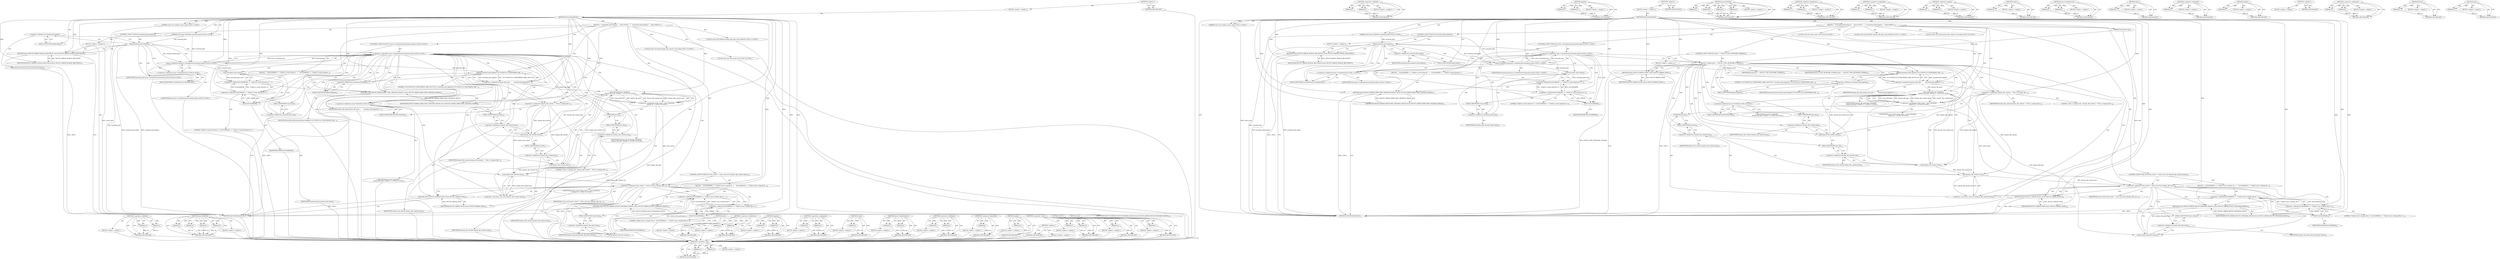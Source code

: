 digraph "data" {
vulnerable_137 [label=<(METHOD,&lt;operator&gt;.shiftLeft)>];
vulnerable_138 [label=<(PARAM,p1)>];
vulnerable_139 [label=<(PARAM,p2)>];
vulnerable_140 [label=<(BLOCK,&lt;empty&gt;,&lt;empty&gt;)>];
vulnerable_141 [label=<(METHOD_RETURN,ANY)>];
vulnerable_160 [label=<(METHOD,base.WriteFile)>];
vulnerable_161 [label=<(PARAM,p1)>];
vulnerable_162 [label=<(PARAM,p2)>];
vulnerable_163 [label=<(PARAM,p3)>];
vulnerable_164 [label=<(PARAM,p4)>];
vulnerable_165 [label=<(BLOCK,&lt;empty&gt;,&lt;empty&gt;)>];
vulnerable_166 [label=<(METHOD_RETURN,ANY)>];
vulnerable_6 [label=<(METHOD,&lt;global&gt;)<SUB>1</SUB>>];
vulnerable_7 [label=<(BLOCK,&lt;empty&gt;,&lt;empty&gt;)<SUB>1</SUB>>];
vulnerable_8 [label=<(METHOD,PerformFakeMount)<SUB>1</SUB>>];
vulnerable_9 [label="<(PARAM,const std::string&amp; source_path)<SUB>1</SUB>>"];
vulnerable_10 [label="<(PARAM,const base::FilePath&amp; mounted_path)<SUB>2</SUB>>"];
vulnerable_11 [label=<(BLOCK,{
   if (mounted_path.empty())
     return MOUN...,{
   if (mounted_path.empty())
     return MOUN...)<SUB>2</SUB>>];
vulnerable_12 [label=<(CONTROL_STRUCTURE,IF,if (mounted_path.empty()))<SUB>3</SUB>>];
vulnerable_13 [label=<(empty,mounted_path.empty())<SUB>3</SUB>>];
vulnerable_14 [label=<(&lt;operator&gt;.fieldAccess,mounted_path.empty)<SUB>3</SUB>>];
vulnerable_15 [label=<(IDENTIFIER,mounted_path,mounted_path.empty())<SUB>3</SUB>>];
vulnerable_16 [label=<(FIELD_IDENTIFIER,empty,empty)<SUB>3</SUB>>];
vulnerable_17 [label=<(BLOCK,&lt;empty&gt;,&lt;empty&gt;)<SUB>4</SUB>>];
vulnerable_18 [label=<(RETURN,return MOUNT_ERROR_INVALID_ARGUMENT;,return MOUNT_ERROR_INVALID_ARGUMENT;)<SUB>4</SUB>>];
vulnerable_19 [label=<(IDENTIFIER,MOUNT_ERROR_INVALID_ARGUMENT,return MOUNT_ERROR_INVALID_ARGUMENT;)<SUB>4</SUB>>];
vulnerable_20 [label="<(CONTROL_STRUCTURE,IF,if (!base::CreateDirectory(mounted_path)))<SUB>6</SUB>>"];
vulnerable_21 [label="<(&lt;operator&gt;.logicalNot,!base::CreateDirectory(mounted_path))<SUB>6</SUB>>"];
vulnerable_22 [label="<(base.CreateDirectory,base::CreateDirectory(mounted_path))<SUB>6</SUB>>"];
vulnerable_23 [label="<(&lt;operator&gt;.fieldAccess,base::CreateDirectory)<SUB>6</SUB>>"];
vulnerable_24 [label="<(IDENTIFIER,base,base::CreateDirectory(mounted_path))<SUB>6</SUB>>"];
vulnerable_25 [label=<(FIELD_IDENTIFIER,CreateDirectory,CreateDirectory)<SUB>6</SUB>>];
vulnerable_26 [label="<(IDENTIFIER,mounted_path,base::CreateDirectory(mounted_path))<SUB>6</SUB>>"];
vulnerable_27 [label=<(BLOCK,{
    DLOG(ERROR) &lt;&lt; &quot;Failed to create director...,{
    DLOG(ERROR) &lt;&lt; &quot;Failed to create director...)<SUB>6</SUB>>];
vulnerable_28 [label=<(&lt;operator&gt;.shiftLeft,DLOG(ERROR) &lt;&lt; &quot;Failed to create directory at &quot;...)<SUB>7</SUB>>];
vulnerable_29 [label=<(&lt;operator&gt;.shiftLeft,DLOG(ERROR) &lt;&lt; &quot;Failed to create directory at &quot;)<SUB>7</SUB>>];
vulnerable_30 [label=<(DLOG,DLOG(ERROR))<SUB>7</SUB>>];
vulnerable_31 [label=<(IDENTIFIER,ERROR,DLOG(ERROR))<SUB>7</SUB>>];
vulnerable_32 [label=<(LITERAL,&quot;Failed to create directory at &quot;,DLOG(ERROR) &lt;&lt; &quot;Failed to create directory at &quot;)<SUB>7</SUB>>];
vulnerable_33 [label=<(value,mounted_path.value())<SUB>7</SUB>>];
vulnerable_34 [label=<(&lt;operator&gt;.fieldAccess,mounted_path.value)<SUB>7</SUB>>];
vulnerable_35 [label=<(IDENTIFIER,mounted_path,mounted_path.value())<SUB>7</SUB>>];
vulnerable_36 [label=<(FIELD_IDENTIFIER,value,value)<SUB>7</SUB>>];
vulnerable_37 [label=<(RETURN,return MOUNT_ERROR_DIRECTORY_CREATION_FAILED;,return MOUNT_ERROR_DIRECTORY_CREATION_FAILED;)<SUB>8</SUB>>];
vulnerable_38 [label=<(IDENTIFIER,MOUNT_ERROR_DIRECTORY_CREATION_FAILED,return MOUNT_ERROR_DIRECTORY_CREATION_FAILED;)<SUB>8</SUB>>];
vulnerable_39 [label="<(LOCAL,const base.FilePath dummy_file_path: base.FilePath)<SUB>11</SUB>>"];
vulnerable_40 [label=<(&lt;operator&gt;.assignment,dummy_file_path =
       mounted_path.Append(&quot;S...)<SUB>11</SUB>>];
vulnerable_41 [label=<(IDENTIFIER,dummy_file_path,dummy_file_path =
       mounted_path.Append(&quot;S...)<SUB>11</SUB>>];
vulnerable_42 [label=<(Append,mounted_path.Append(&quot;SUCCESSFULLY_PERFORMED_FAK...)<SUB>12</SUB>>];
vulnerable_43 [label=<(&lt;operator&gt;.fieldAccess,mounted_path.Append)<SUB>12</SUB>>];
vulnerable_44 [label=<(IDENTIFIER,mounted_path,mounted_path.Append(&quot;SUCCESSFULLY_PERFORMED_FAK...)<SUB>12</SUB>>];
vulnerable_45 [label=<(FIELD_IDENTIFIER,Append,Append)<SUB>12</SUB>>];
vulnerable_46 [label=<(LITERAL,&quot;SUCCESSFULLY_PERFORMED_FAKE_MOUNT.txt&quot;,mounted_path.Append(&quot;SUCCESSFULLY_PERFORMED_FAK...)<SUB>12</SUB>>];
vulnerable_47 [label="<(LOCAL,const std.string dummy_file_content: std.string)<SUB>13</SUB>>"];
vulnerable_48 [label=<(&lt;operator&gt;.assignment,dummy_file_content = &quot;This is a dummy file.&quot;)<SUB>13</SUB>>];
vulnerable_49 [label=<(IDENTIFIER,dummy_file_content,dummy_file_content = &quot;This is a dummy file.&quot;)<SUB>13</SUB>>];
vulnerable_50 [label=<(LITERAL,&quot;This is a dummy file.&quot;,dummy_file_content = &quot;This is a dummy file.&quot;)<SUB>13</SUB>>];
vulnerable_51 [label="<(LOCAL,const int write_result: int)<SUB>14</SUB>>"];
vulnerable_52 [label="<(&lt;operator&gt;.assignment,write_result = base::WriteFile(
      dummy_fil...)<SUB>14</SUB>>"];
vulnerable_53 [label="<(IDENTIFIER,write_result,write_result = base::WriteFile(
      dummy_fil...)<SUB>14</SUB>>"];
vulnerable_54 [label="<(base.WriteFile,base::WriteFile(
      dummy_file_path, dummy_f...)<SUB>14</SUB>>"];
vulnerable_55 [label="<(&lt;operator&gt;.fieldAccess,base::WriteFile)<SUB>14</SUB>>"];
vulnerable_56 [label="<(IDENTIFIER,base,base::WriteFile(
      dummy_file_path, dummy_f...)<SUB>14</SUB>>"];
vulnerable_57 [label=<(FIELD_IDENTIFIER,WriteFile,WriteFile)<SUB>14</SUB>>];
vulnerable_58 [label="<(IDENTIFIER,dummy_file_path,base::WriteFile(
      dummy_file_path, dummy_f...)<SUB>15</SUB>>"];
vulnerable_59 [label=<(data,dummy_file_content.data())<SUB>15</SUB>>];
vulnerable_60 [label=<(&lt;operator&gt;.fieldAccess,dummy_file_content.data)<SUB>15</SUB>>];
vulnerable_61 [label=<(IDENTIFIER,dummy_file_content,dummy_file_content.data())<SUB>15</SUB>>];
vulnerable_62 [label=<(FIELD_IDENTIFIER,data,data)<SUB>15</SUB>>];
vulnerable_63 [label=<(size,dummy_file_content.size())<SUB>15</SUB>>];
vulnerable_64 [label=<(&lt;operator&gt;.fieldAccess,dummy_file_content.size)<SUB>15</SUB>>];
vulnerable_65 [label=<(IDENTIFIER,dummy_file_content,dummy_file_content.size())<SUB>15</SUB>>];
vulnerable_66 [label=<(FIELD_IDENTIFIER,size,size)<SUB>15</SUB>>];
vulnerable_67 [label=<(CONTROL_STRUCTURE,IF,if (write_result != static_cast&lt;int&gt;(dummy_file_content.size())))<SUB>16</SUB>>];
vulnerable_68 [label=<(&lt;operator&gt;.notEquals,write_result != static_cast&lt;int&gt;(dummy_file_con...)<SUB>16</SUB>>];
vulnerable_69 [label=<(IDENTIFIER,write_result,write_result != static_cast&lt;int&gt;(dummy_file_con...)<SUB>16</SUB>>];
vulnerable_70 [label=<(&lt;operator&gt;.cast,static_cast&lt;int&gt;(dummy_file_content.size()))<SUB>16</SUB>>];
vulnerable_71 [label=<(UNKNOWN,int,int)<SUB>16</SUB>>];
vulnerable_72 [label=<(size,dummy_file_content.size())<SUB>16</SUB>>];
vulnerable_73 [label=<(&lt;operator&gt;.fieldAccess,dummy_file_content.size)<SUB>16</SUB>>];
vulnerable_74 [label=<(IDENTIFIER,dummy_file_content,dummy_file_content.size())<SUB>16</SUB>>];
vulnerable_75 [label=<(FIELD_IDENTIFIER,size,size)<SUB>16</SUB>>];
vulnerable_76 [label=<(BLOCK,{
    DLOG(ERROR) &lt;&lt; &quot;Failed to put a dummy fil...,{
    DLOG(ERROR) &lt;&lt; &quot;Failed to put a dummy fil...)<SUB>16</SUB>>];
vulnerable_77 [label=<(&lt;operator&gt;.shiftLeft,DLOG(ERROR) &lt;&lt; &quot;Failed to put a dummy file at &quot;...)<SUB>17</SUB>>];
vulnerable_78 [label=<(&lt;operator&gt;.shiftLeft,DLOG(ERROR) &lt;&lt; &quot;Failed to put a dummy file at &quot;)<SUB>17</SUB>>];
vulnerable_79 [label=<(DLOG,DLOG(ERROR))<SUB>17</SUB>>];
vulnerable_80 [label=<(IDENTIFIER,ERROR,DLOG(ERROR))<SUB>17</SUB>>];
vulnerable_81 [label=<(LITERAL,&quot;Failed to put a dummy file at &quot;,DLOG(ERROR) &lt;&lt; &quot;Failed to put a dummy file at &quot;)<SUB>17</SUB>>];
vulnerable_82 [label=<(value,dummy_file_path.value())<SUB>18</SUB>>];
vulnerable_83 [label=<(&lt;operator&gt;.fieldAccess,dummy_file_path.value)<SUB>18</SUB>>];
vulnerable_84 [label=<(IDENTIFIER,dummy_file_path,dummy_file_path.value())<SUB>18</SUB>>];
vulnerable_85 [label=<(FIELD_IDENTIFIER,value,value)<SUB>18</SUB>>];
vulnerable_86 [label=<(RETURN,return MOUNT_ERROR_MOUNT_PROGRAM_FAILED;,return MOUNT_ERROR_MOUNT_PROGRAM_FAILED;)<SUB>19</SUB>>];
vulnerable_87 [label=<(IDENTIFIER,MOUNT_ERROR_MOUNT_PROGRAM_FAILED,return MOUNT_ERROR_MOUNT_PROGRAM_FAILED;)<SUB>19</SUB>>];
vulnerable_88 [label=<(RETURN,return MOUNT_ERROR_NONE;,return MOUNT_ERROR_NONE;)<SUB>22</SUB>>];
vulnerable_89 [label=<(IDENTIFIER,MOUNT_ERROR_NONE,return MOUNT_ERROR_NONE;)<SUB>22</SUB>>];
vulnerable_90 [label=<(METHOD_RETURN,MountError)<SUB>1</SUB>>];
vulnerable_92 [label=<(METHOD_RETURN,ANY)<SUB>1</SUB>>];
vulnerable_167 [label=<(METHOD,data)>];
vulnerable_168 [label=<(PARAM,p1)>];
vulnerable_169 [label=<(BLOCK,&lt;empty&gt;,&lt;empty&gt;)>];
vulnerable_170 [label=<(METHOD_RETURN,ANY)>];
vulnerable_123 [label=<(METHOD,&lt;operator&gt;.fieldAccess)>];
vulnerable_124 [label=<(PARAM,p1)>];
vulnerable_125 [label=<(PARAM,p2)>];
vulnerable_126 [label=<(BLOCK,&lt;empty&gt;,&lt;empty&gt;)>];
vulnerable_127 [label=<(METHOD_RETURN,ANY)>];
vulnerable_155 [label=<(METHOD,Append)>];
vulnerable_156 [label=<(PARAM,p1)>];
vulnerable_157 [label=<(PARAM,p2)>];
vulnerable_158 [label=<(BLOCK,&lt;empty&gt;,&lt;empty&gt;)>];
vulnerable_159 [label=<(METHOD_RETURN,ANY)>];
vulnerable_150 [label=<(METHOD,&lt;operator&gt;.assignment)>];
vulnerable_151 [label=<(PARAM,p1)>];
vulnerable_152 [label=<(PARAM,p2)>];
vulnerable_153 [label=<(BLOCK,&lt;empty&gt;,&lt;empty&gt;)>];
vulnerable_154 [label=<(METHOD_RETURN,ANY)>];
vulnerable_146 [label=<(METHOD,value)>];
vulnerable_147 [label=<(PARAM,p1)>];
vulnerable_148 [label=<(BLOCK,&lt;empty&gt;,&lt;empty&gt;)>];
vulnerable_149 [label=<(METHOD_RETURN,ANY)>];
vulnerable_132 [label=<(METHOD,base.CreateDirectory)>];
vulnerable_133 [label=<(PARAM,p1)>];
vulnerable_134 [label=<(PARAM,p2)>];
vulnerable_135 [label=<(BLOCK,&lt;empty&gt;,&lt;empty&gt;)>];
vulnerable_136 [label=<(METHOD_RETURN,ANY)>];
vulnerable_175 [label=<(METHOD,&lt;operator&gt;.notEquals)>];
vulnerable_176 [label=<(PARAM,p1)>];
vulnerable_177 [label=<(PARAM,p2)>];
vulnerable_178 [label=<(BLOCK,&lt;empty&gt;,&lt;empty&gt;)>];
vulnerable_179 [label=<(METHOD_RETURN,ANY)>];
vulnerable_128 [label=<(METHOD,&lt;operator&gt;.logicalNot)>];
vulnerable_129 [label=<(PARAM,p1)>];
vulnerable_130 [label=<(BLOCK,&lt;empty&gt;,&lt;empty&gt;)>];
vulnerable_131 [label=<(METHOD_RETURN,ANY)>];
vulnerable_119 [label=<(METHOD,empty)>];
vulnerable_120 [label=<(PARAM,p1)>];
vulnerable_121 [label=<(BLOCK,&lt;empty&gt;,&lt;empty&gt;)>];
vulnerable_122 [label=<(METHOD_RETURN,ANY)>];
vulnerable_113 [label=<(METHOD,&lt;global&gt;)<SUB>1</SUB>>];
vulnerable_114 [label=<(BLOCK,&lt;empty&gt;,&lt;empty&gt;)>];
vulnerable_115 [label=<(METHOD_RETURN,ANY)>];
vulnerable_180 [label=<(METHOD,&lt;operator&gt;.cast)>];
vulnerable_181 [label=<(PARAM,p1)>];
vulnerable_182 [label=<(PARAM,p2)>];
vulnerable_183 [label=<(BLOCK,&lt;empty&gt;,&lt;empty&gt;)>];
vulnerable_184 [label=<(METHOD_RETURN,ANY)>];
vulnerable_142 [label=<(METHOD,DLOG)>];
vulnerable_143 [label=<(PARAM,p1)>];
vulnerable_144 [label=<(BLOCK,&lt;empty&gt;,&lt;empty&gt;)>];
vulnerable_145 [label=<(METHOD_RETURN,ANY)>];
vulnerable_171 [label=<(METHOD,size)>];
vulnerable_172 [label=<(PARAM,p1)>];
vulnerable_173 [label=<(BLOCK,&lt;empty&gt;,&lt;empty&gt;)>];
vulnerable_174 [label=<(METHOD_RETURN,ANY)>];
fixed_195 [label=<(METHOD,&lt;operator&gt;.cast)>];
fixed_196 [label=<(PARAM,p1)>];
fixed_197 [label=<(PARAM,p2)>];
fixed_198 [label=<(BLOCK,&lt;empty&gt;,&lt;empty&gt;)>];
fixed_199 [label=<(METHOD_RETURN,ANY)>];
fixed_147 [label=<(METHOD,&lt;operator&gt;.shiftLeft)>];
fixed_148 [label=<(PARAM,p1)>];
fixed_149 [label=<(PARAM,p2)>];
fixed_150 [label=<(BLOCK,&lt;empty&gt;,&lt;empty&gt;)>];
fixed_151 [label=<(METHOD_RETURN,ANY)>];
fixed_170 [label=<(METHOD,Append)>];
fixed_171 [label=<(PARAM,p1)>];
fixed_172 [label=<(PARAM,p2)>];
fixed_173 [label=<(BLOCK,&lt;empty&gt;,&lt;empty&gt;)>];
fixed_174 [label=<(METHOD_RETURN,ANY)>];
fixed_6 [label=<(METHOD,&lt;global&gt;)<SUB>1</SUB>>];
fixed_7 [label=<(BLOCK,&lt;empty&gt;,&lt;empty&gt;)<SUB>1</SUB>>];
fixed_8 [label=<(METHOD,PerformFakeMount)<SUB>1</SUB>>];
fixed_9 [label="<(PARAM,const std::string&amp; source_path)<SUB>1</SUB>>"];
fixed_10 [label="<(PARAM,const base::FilePath&amp; mounted_path)<SUB>2</SUB>>"];
fixed_11 [label=<(PARAM,MountType type)<SUB>3</SUB>>];
fixed_12 [label=<(BLOCK,{
   if (mounted_path.empty())
     return MOUN...,{
   if (mounted_path.empty())
     return MOUN...)<SUB>3</SUB>>];
fixed_13 [label=<(CONTROL_STRUCTURE,IF,if (mounted_path.empty()))<SUB>4</SUB>>];
fixed_14 [label=<(empty,mounted_path.empty())<SUB>4</SUB>>];
fixed_15 [label=<(&lt;operator&gt;.fieldAccess,mounted_path.empty)<SUB>4</SUB>>];
fixed_16 [label=<(IDENTIFIER,mounted_path,mounted_path.empty())<SUB>4</SUB>>];
fixed_17 [label=<(FIELD_IDENTIFIER,empty,empty)<SUB>4</SUB>>];
fixed_18 [label=<(BLOCK,&lt;empty&gt;,&lt;empty&gt;)<SUB>5</SUB>>];
fixed_19 [label=<(RETURN,return MOUNT_ERROR_INVALID_ARGUMENT;,return MOUNT_ERROR_INVALID_ARGUMENT;)<SUB>5</SUB>>];
fixed_20 [label=<(IDENTIFIER,MOUNT_ERROR_INVALID_ARGUMENT,return MOUNT_ERROR_INVALID_ARGUMENT;)<SUB>5</SUB>>];
fixed_21 [label="<(CONTROL_STRUCTURE,IF,if (!base::CreateDirectory(mounted_path)))<SUB>7</SUB>>"];
fixed_22 [label="<(&lt;operator&gt;.logicalNot,!base::CreateDirectory(mounted_path))<SUB>7</SUB>>"];
fixed_23 [label="<(base.CreateDirectory,base::CreateDirectory(mounted_path))<SUB>7</SUB>>"];
fixed_24 [label="<(&lt;operator&gt;.fieldAccess,base::CreateDirectory)<SUB>7</SUB>>"];
fixed_25 [label="<(IDENTIFIER,base,base::CreateDirectory(mounted_path))<SUB>7</SUB>>"];
fixed_26 [label=<(FIELD_IDENTIFIER,CreateDirectory,CreateDirectory)<SUB>7</SUB>>];
fixed_27 [label="<(IDENTIFIER,mounted_path,base::CreateDirectory(mounted_path))<SUB>7</SUB>>"];
fixed_28 [label=<(BLOCK,{
    DLOG(ERROR) &lt;&lt; &quot;Failed to create director...,{
    DLOG(ERROR) &lt;&lt; &quot;Failed to create director...)<SUB>7</SUB>>];
fixed_29 [label=<(&lt;operator&gt;.shiftLeft,DLOG(ERROR) &lt;&lt; &quot;Failed to create directory at &quot;...)<SUB>8</SUB>>];
fixed_30 [label=<(&lt;operator&gt;.shiftLeft,DLOG(ERROR) &lt;&lt; &quot;Failed to create directory at &quot;)<SUB>8</SUB>>];
fixed_31 [label=<(DLOG,DLOG(ERROR))<SUB>8</SUB>>];
fixed_32 [label=<(IDENTIFIER,ERROR,DLOG(ERROR))<SUB>8</SUB>>];
fixed_33 [label=<(LITERAL,&quot;Failed to create directory at &quot;,DLOG(ERROR) &lt;&lt; &quot;Failed to create directory at &quot;)<SUB>8</SUB>>];
fixed_34 [label=<(value,mounted_path.value())<SUB>8</SUB>>];
fixed_35 [label=<(&lt;operator&gt;.fieldAccess,mounted_path.value)<SUB>8</SUB>>];
fixed_36 [label=<(IDENTIFIER,mounted_path,mounted_path.value())<SUB>8</SUB>>];
fixed_37 [label=<(FIELD_IDENTIFIER,value,value)<SUB>8</SUB>>];
fixed_38 [label=<(RETURN,return MOUNT_ERROR_DIRECTORY_CREATION_FAILED;,return MOUNT_ERROR_DIRECTORY_CREATION_FAILED;)<SUB>9</SUB>>];
fixed_39 [label=<(IDENTIFIER,MOUNT_ERROR_DIRECTORY_CREATION_FAILED,return MOUNT_ERROR_DIRECTORY_CREATION_FAILED;)<SUB>9</SUB>>];
fixed_40 [label=<(CONTROL_STRUCTURE,IF,if (type == MOUNT_TYPE_NETWORK_STORAGE))<SUB>14</SUB>>];
fixed_41 [label=<(&lt;operator&gt;.equals,type == MOUNT_TYPE_NETWORK_STORAGE)<SUB>14</SUB>>];
fixed_42 [label=<(IDENTIFIER,type,type == MOUNT_TYPE_NETWORK_STORAGE)<SUB>14</SUB>>];
fixed_43 [label=<(IDENTIFIER,MOUNT_TYPE_NETWORK_STORAGE,type == MOUNT_TYPE_NETWORK_STORAGE)<SUB>14</SUB>>];
fixed_44 [label=<(BLOCK,&lt;empty&gt;,&lt;empty&gt;)<SUB>15</SUB>>];
fixed_45 [label=<(RETURN,return MOUNT_ERROR_NONE;,return MOUNT_ERROR_NONE;)<SUB>15</SUB>>];
fixed_46 [label=<(IDENTIFIER,MOUNT_ERROR_NONE,return MOUNT_ERROR_NONE;)<SUB>15</SUB>>];
fixed_47 [label="<(LOCAL,const base.FilePath dummy_file_path: base.FilePath)<SUB>17</SUB>>"];
fixed_48 [label=<(&lt;operator&gt;.assignment,dummy_file_path =
       mounted_path.Append(&quot;S...)<SUB>17</SUB>>];
fixed_49 [label=<(IDENTIFIER,dummy_file_path,dummy_file_path =
       mounted_path.Append(&quot;S...)<SUB>17</SUB>>];
fixed_50 [label=<(Append,mounted_path.Append(&quot;SUCCESSFULLY_PERFORMED_FAK...)<SUB>18</SUB>>];
fixed_51 [label=<(&lt;operator&gt;.fieldAccess,mounted_path.Append)<SUB>18</SUB>>];
fixed_52 [label=<(IDENTIFIER,mounted_path,mounted_path.Append(&quot;SUCCESSFULLY_PERFORMED_FAK...)<SUB>18</SUB>>];
fixed_53 [label=<(FIELD_IDENTIFIER,Append,Append)<SUB>18</SUB>>];
fixed_54 [label=<(LITERAL,&quot;SUCCESSFULLY_PERFORMED_FAKE_MOUNT.txt&quot;,mounted_path.Append(&quot;SUCCESSFULLY_PERFORMED_FAK...)<SUB>18</SUB>>];
fixed_55 [label="<(LOCAL,const std.string dummy_file_content: std.string)<SUB>19</SUB>>"];
fixed_56 [label=<(&lt;operator&gt;.assignment,dummy_file_content = &quot;This is a dummy file.&quot;)<SUB>19</SUB>>];
fixed_57 [label=<(IDENTIFIER,dummy_file_content,dummy_file_content = &quot;This is a dummy file.&quot;)<SUB>19</SUB>>];
fixed_58 [label=<(LITERAL,&quot;This is a dummy file.&quot;,dummy_file_content = &quot;This is a dummy file.&quot;)<SUB>19</SUB>>];
fixed_59 [label="<(LOCAL,const int write_result: int)<SUB>20</SUB>>"];
fixed_60 [label="<(&lt;operator&gt;.assignment,write_result = base::WriteFile(
      dummy_fil...)<SUB>20</SUB>>"];
fixed_61 [label="<(IDENTIFIER,write_result,write_result = base::WriteFile(
      dummy_fil...)<SUB>20</SUB>>"];
fixed_62 [label="<(base.WriteFile,base::WriteFile(
      dummy_file_path, dummy_f...)<SUB>20</SUB>>"];
fixed_63 [label="<(&lt;operator&gt;.fieldAccess,base::WriteFile)<SUB>20</SUB>>"];
fixed_64 [label="<(IDENTIFIER,base,base::WriteFile(
      dummy_file_path, dummy_f...)<SUB>20</SUB>>"];
fixed_65 [label=<(FIELD_IDENTIFIER,WriteFile,WriteFile)<SUB>20</SUB>>];
fixed_66 [label="<(IDENTIFIER,dummy_file_path,base::WriteFile(
      dummy_file_path, dummy_f...)<SUB>21</SUB>>"];
fixed_67 [label=<(data,dummy_file_content.data())<SUB>21</SUB>>];
fixed_68 [label=<(&lt;operator&gt;.fieldAccess,dummy_file_content.data)<SUB>21</SUB>>];
fixed_69 [label=<(IDENTIFIER,dummy_file_content,dummy_file_content.data())<SUB>21</SUB>>];
fixed_70 [label=<(FIELD_IDENTIFIER,data,data)<SUB>21</SUB>>];
fixed_71 [label=<(size,dummy_file_content.size())<SUB>21</SUB>>];
fixed_72 [label=<(&lt;operator&gt;.fieldAccess,dummy_file_content.size)<SUB>21</SUB>>];
fixed_73 [label=<(IDENTIFIER,dummy_file_content,dummy_file_content.size())<SUB>21</SUB>>];
fixed_74 [label=<(FIELD_IDENTIFIER,size,size)<SUB>21</SUB>>];
fixed_75 [label=<(CONTROL_STRUCTURE,IF,if (write_result != static_cast&lt;int&gt;(dummy_file_content.size())))<SUB>22</SUB>>];
fixed_76 [label=<(&lt;operator&gt;.notEquals,write_result != static_cast&lt;int&gt;(dummy_file_con...)<SUB>22</SUB>>];
fixed_77 [label=<(IDENTIFIER,write_result,write_result != static_cast&lt;int&gt;(dummy_file_con...)<SUB>22</SUB>>];
fixed_78 [label=<(&lt;operator&gt;.cast,static_cast&lt;int&gt;(dummy_file_content.size()))<SUB>22</SUB>>];
fixed_79 [label=<(UNKNOWN,int,int)<SUB>22</SUB>>];
fixed_80 [label=<(size,dummy_file_content.size())<SUB>22</SUB>>];
fixed_81 [label=<(&lt;operator&gt;.fieldAccess,dummy_file_content.size)<SUB>22</SUB>>];
fixed_82 [label=<(IDENTIFIER,dummy_file_content,dummy_file_content.size())<SUB>22</SUB>>];
fixed_83 [label=<(FIELD_IDENTIFIER,size,size)<SUB>22</SUB>>];
fixed_84 [label=<(BLOCK,{
    DLOG(ERROR) &lt;&lt; &quot;Failed to put a dummy fil...,{
    DLOG(ERROR) &lt;&lt; &quot;Failed to put a dummy fil...)<SUB>22</SUB>>];
fixed_85 [label=<(&lt;operator&gt;.shiftLeft,DLOG(ERROR) &lt;&lt; &quot;Failed to put a dummy file at &quot;...)<SUB>23</SUB>>];
fixed_86 [label=<(&lt;operator&gt;.shiftLeft,DLOG(ERROR) &lt;&lt; &quot;Failed to put a dummy file at &quot;)<SUB>23</SUB>>];
fixed_87 [label=<(DLOG,DLOG(ERROR))<SUB>23</SUB>>];
fixed_88 [label=<(IDENTIFIER,ERROR,DLOG(ERROR))<SUB>23</SUB>>];
fixed_89 [label=<(LITERAL,&quot;Failed to put a dummy file at &quot;,DLOG(ERROR) &lt;&lt; &quot;Failed to put a dummy file at &quot;)<SUB>23</SUB>>];
fixed_90 [label=<(value,dummy_file_path.value())<SUB>24</SUB>>];
fixed_91 [label=<(&lt;operator&gt;.fieldAccess,dummy_file_path.value)<SUB>24</SUB>>];
fixed_92 [label=<(IDENTIFIER,dummy_file_path,dummy_file_path.value())<SUB>24</SUB>>];
fixed_93 [label=<(FIELD_IDENTIFIER,value,value)<SUB>24</SUB>>];
fixed_94 [label=<(RETURN,return MOUNT_ERROR_MOUNT_PROGRAM_FAILED;,return MOUNT_ERROR_MOUNT_PROGRAM_FAILED;)<SUB>25</SUB>>];
fixed_95 [label=<(IDENTIFIER,MOUNT_ERROR_MOUNT_PROGRAM_FAILED,return MOUNT_ERROR_MOUNT_PROGRAM_FAILED;)<SUB>25</SUB>>];
fixed_96 [label=<(RETURN,return MOUNT_ERROR_NONE;,return MOUNT_ERROR_NONE;)<SUB>28</SUB>>];
fixed_97 [label=<(IDENTIFIER,MOUNT_ERROR_NONE,return MOUNT_ERROR_NONE;)<SUB>28</SUB>>];
fixed_98 [label=<(METHOD_RETURN,MountError)<SUB>1</SUB>>];
fixed_100 [label=<(METHOD_RETURN,ANY)<SUB>1</SUB>>];
fixed_175 [label=<(METHOD,base.WriteFile)>];
fixed_176 [label=<(PARAM,p1)>];
fixed_177 [label=<(PARAM,p2)>];
fixed_178 [label=<(PARAM,p3)>];
fixed_179 [label=<(PARAM,p4)>];
fixed_180 [label=<(BLOCK,&lt;empty&gt;,&lt;empty&gt;)>];
fixed_181 [label=<(METHOD_RETURN,ANY)>];
fixed_133 [label=<(METHOD,&lt;operator&gt;.fieldAccess)>];
fixed_134 [label=<(PARAM,p1)>];
fixed_135 [label=<(PARAM,p2)>];
fixed_136 [label=<(BLOCK,&lt;empty&gt;,&lt;empty&gt;)>];
fixed_137 [label=<(METHOD_RETURN,ANY)>];
fixed_165 [label=<(METHOD,&lt;operator&gt;.assignment)>];
fixed_166 [label=<(PARAM,p1)>];
fixed_167 [label=<(PARAM,p2)>];
fixed_168 [label=<(BLOCK,&lt;empty&gt;,&lt;empty&gt;)>];
fixed_169 [label=<(METHOD_RETURN,ANY)>];
fixed_160 [label=<(METHOD,&lt;operator&gt;.equals)>];
fixed_161 [label=<(PARAM,p1)>];
fixed_162 [label=<(PARAM,p2)>];
fixed_163 [label=<(BLOCK,&lt;empty&gt;,&lt;empty&gt;)>];
fixed_164 [label=<(METHOD_RETURN,ANY)>];
fixed_156 [label=<(METHOD,value)>];
fixed_157 [label=<(PARAM,p1)>];
fixed_158 [label=<(BLOCK,&lt;empty&gt;,&lt;empty&gt;)>];
fixed_159 [label=<(METHOD_RETURN,ANY)>];
fixed_142 [label=<(METHOD,base.CreateDirectory)>];
fixed_143 [label=<(PARAM,p1)>];
fixed_144 [label=<(PARAM,p2)>];
fixed_145 [label=<(BLOCK,&lt;empty&gt;,&lt;empty&gt;)>];
fixed_146 [label=<(METHOD_RETURN,ANY)>];
fixed_186 [label=<(METHOD,size)>];
fixed_187 [label=<(PARAM,p1)>];
fixed_188 [label=<(BLOCK,&lt;empty&gt;,&lt;empty&gt;)>];
fixed_189 [label=<(METHOD_RETURN,ANY)>];
fixed_138 [label=<(METHOD,&lt;operator&gt;.logicalNot)>];
fixed_139 [label=<(PARAM,p1)>];
fixed_140 [label=<(BLOCK,&lt;empty&gt;,&lt;empty&gt;)>];
fixed_141 [label=<(METHOD_RETURN,ANY)>];
fixed_129 [label=<(METHOD,empty)>];
fixed_130 [label=<(PARAM,p1)>];
fixed_131 [label=<(BLOCK,&lt;empty&gt;,&lt;empty&gt;)>];
fixed_132 [label=<(METHOD_RETURN,ANY)>];
fixed_123 [label=<(METHOD,&lt;global&gt;)<SUB>1</SUB>>];
fixed_124 [label=<(BLOCK,&lt;empty&gt;,&lt;empty&gt;)>];
fixed_125 [label=<(METHOD_RETURN,ANY)>];
fixed_190 [label=<(METHOD,&lt;operator&gt;.notEquals)>];
fixed_191 [label=<(PARAM,p1)>];
fixed_192 [label=<(PARAM,p2)>];
fixed_193 [label=<(BLOCK,&lt;empty&gt;,&lt;empty&gt;)>];
fixed_194 [label=<(METHOD_RETURN,ANY)>];
fixed_152 [label=<(METHOD,DLOG)>];
fixed_153 [label=<(PARAM,p1)>];
fixed_154 [label=<(BLOCK,&lt;empty&gt;,&lt;empty&gt;)>];
fixed_155 [label=<(METHOD_RETURN,ANY)>];
fixed_182 [label=<(METHOD,data)>];
fixed_183 [label=<(PARAM,p1)>];
fixed_184 [label=<(BLOCK,&lt;empty&gt;,&lt;empty&gt;)>];
fixed_185 [label=<(METHOD_RETURN,ANY)>];
vulnerable_137 -> vulnerable_138  [key=0, label="AST: "];
vulnerable_137 -> vulnerable_138  [key=1, label="DDG: "];
vulnerable_137 -> vulnerable_140  [key=0, label="AST: "];
vulnerable_137 -> vulnerable_139  [key=0, label="AST: "];
vulnerable_137 -> vulnerable_139  [key=1, label="DDG: "];
vulnerable_137 -> vulnerable_141  [key=0, label="AST: "];
vulnerable_137 -> vulnerable_141  [key=1, label="CFG: "];
vulnerable_138 -> vulnerable_141  [key=0, label="DDG: p1"];
vulnerable_139 -> vulnerable_141  [key=0, label="DDG: p2"];
vulnerable_140 -> fixed_195  [key=0];
vulnerable_141 -> fixed_195  [key=0];
vulnerable_160 -> vulnerable_161  [key=0, label="AST: "];
vulnerable_160 -> vulnerable_161  [key=1, label="DDG: "];
vulnerable_160 -> vulnerable_165  [key=0, label="AST: "];
vulnerable_160 -> vulnerable_162  [key=0, label="AST: "];
vulnerable_160 -> vulnerable_162  [key=1, label="DDG: "];
vulnerable_160 -> vulnerable_166  [key=0, label="AST: "];
vulnerable_160 -> vulnerable_166  [key=1, label="CFG: "];
vulnerable_160 -> vulnerable_163  [key=0, label="AST: "];
vulnerable_160 -> vulnerable_163  [key=1, label="DDG: "];
vulnerable_160 -> vulnerable_164  [key=0, label="AST: "];
vulnerable_160 -> vulnerable_164  [key=1, label="DDG: "];
vulnerable_161 -> vulnerable_166  [key=0, label="DDG: p1"];
vulnerable_162 -> vulnerable_166  [key=0, label="DDG: p2"];
vulnerable_163 -> vulnerable_166  [key=0, label="DDG: p3"];
vulnerable_164 -> vulnerable_166  [key=0, label="DDG: p4"];
vulnerable_165 -> fixed_195  [key=0];
vulnerable_166 -> fixed_195  [key=0];
vulnerable_6 -> vulnerable_7  [key=0, label="AST: "];
vulnerable_6 -> vulnerable_92  [key=0, label="AST: "];
vulnerable_6 -> vulnerable_92  [key=1, label="CFG: "];
vulnerable_7 -> vulnerable_8  [key=0, label="AST: "];
vulnerable_8 -> vulnerable_9  [key=0, label="AST: "];
vulnerable_8 -> vulnerable_9  [key=1, label="DDG: "];
vulnerable_8 -> vulnerable_10  [key=0, label="AST: "];
vulnerable_8 -> vulnerable_10  [key=1, label="DDG: "];
vulnerable_8 -> vulnerable_11  [key=0, label="AST: "];
vulnerable_8 -> vulnerable_90  [key=0, label="AST: "];
vulnerable_8 -> vulnerable_16  [key=0, label="CFG: "];
vulnerable_8 -> vulnerable_48  [key=0, label="DDG: "];
vulnerable_8 -> vulnerable_88  [key=0, label="DDG: "];
vulnerable_8 -> vulnerable_89  [key=0, label="DDG: "];
vulnerable_8 -> vulnerable_18  [key=0, label="DDG: "];
vulnerable_8 -> vulnerable_37  [key=0, label="DDG: "];
vulnerable_8 -> vulnerable_42  [key=0, label="DDG: "];
vulnerable_8 -> vulnerable_54  [key=0, label="DDG: "];
vulnerable_8 -> vulnerable_68  [key=0, label="DDG: "];
vulnerable_8 -> vulnerable_86  [key=0, label="DDG: "];
vulnerable_8 -> vulnerable_19  [key=0, label="DDG: "];
vulnerable_8 -> vulnerable_22  [key=0, label="DDG: "];
vulnerable_8 -> vulnerable_38  [key=0, label="DDG: "];
vulnerable_8 -> vulnerable_87  [key=0, label="DDG: "];
vulnerable_8 -> vulnerable_29  [key=0, label="DDG: "];
vulnerable_8 -> vulnerable_78  [key=0, label="DDG: "];
vulnerable_8 -> vulnerable_30  [key=0, label="DDG: "];
vulnerable_8 -> vulnerable_79  [key=0, label="DDG: "];
vulnerable_9 -> vulnerable_90  [key=0, label="DDG: source_path"];
vulnerable_10 -> vulnerable_90  [key=0, label="DDG: mounted_path"];
vulnerable_10 -> vulnerable_13  [key=0, label="DDG: mounted_path"];
vulnerable_10 -> vulnerable_22  [key=0, label="DDG: mounted_path"];
vulnerable_11 -> vulnerable_12  [key=0, label="AST: "];
vulnerable_11 -> vulnerable_20  [key=0, label="AST: "];
vulnerable_11 -> vulnerable_39  [key=0, label="AST: "];
vulnerable_11 -> vulnerable_40  [key=0, label="AST: "];
vulnerable_11 -> vulnerable_47  [key=0, label="AST: "];
vulnerable_11 -> vulnerable_48  [key=0, label="AST: "];
vulnerable_11 -> vulnerable_51  [key=0, label="AST: "];
vulnerable_11 -> vulnerable_52  [key=0, label="AST: "];
vulnerable_11 -> vulnerable_67  [key=0, label="AST: "];
vulnerable_11 -> vulnerable_88  [key=0, label="AST: "];
vulnerable_12 -> vulnerable_13  [key=0, label="AST: "];
vulnerable_12 -> vulnerable_17  [key=0, label="AST: "];
vulnerable_13 -> vulnerable_14  [key=0, label="AST: "];
vulnerable_13 -> vulnerable_18  [key=0, label="CFG: "];
vulnerable_13 -> vulnerable_18  [key=1, label="CDG: "];
vulnerable_13 -> vulnerable_25  [key=0, label="CFG: "];
vulnerable_13 -> vulnerable_25  [key=1, label="CDG: "];
vulnerable_13 -> vulnerable_90  [key=0, label="DDG: mounted_path.empty"];
vulnerable_13 -> vulnerable_90  [key=1, label="DDG: mounted_path.empty()"];
vulnerable_13 -> vulnerable_22  [key=0, label="DDG: mounted_path.empty"];
vulnerable_13 -> vulnerable_22  [key=1, label="CDG: "];
vulnerable_13 -> vulnerable_21  [key=0, label="CDG: "];
vulnerable_13 -> vulnerable_23  [key=0, label="CDG: "];
vulnerable_14 -> vulnerable_15  [key=0, label="AST: "];
vulnerable_14 -> vulnerable_16  [key=0, label="AST: "];
vulnerable_14 -> vulnerable_13  [key=0, label="CFG: "];
vulnerable_15 -> fixed_195  [key=0];
vulnerable_16 -> vulnerable_14  [key=0, label="CFG: "];
vulnerable_17 -> vulnerable_18  [key=0, label="AST: "];
vulnerable_18 -> vulnerable_19  [key=0, label="AST: "];
vulnerable_18 -> vulnerable_90  [key=0, label="CFG: "];
vulnerable_18 -> vulnerable_90  [key=1, label="DDG: &lt;RET&gt;"];
vulnerable_19 -> vulnerable_18  [key=0, label="DDG: MOUNT_ERROR_INVALID_ARGUMENT"];
vulnerable_20 -> vulnerable_21  [key=0, label="AST: "];
vulnerable_20 -> vulnerable_27  [key=0, label="AST: "];
vulnerable_21 -> vulnerable_22  [key=0, label="AST: "];
vulnerable_21 -> vulnerable_30  [key=0, label="CFG: "];
vulnerable_21 -> vulnerable_30  [key=1, label="CDG: "];
vulnerable_21 -> vulnerable_45  [key=0, label="CFG: "];
vulnerable_21 -> vulnerable_45  [key=1, label="CDG: "];
vulnerable_21 -> vulnerable_34  [key=0, label="CDG: "];
vulnerable_21 -> vulnerable_48  [key=0, label="CDG: "];
vulnerable_21 -> vulnerable_68  [key=0, label="CDG: "];
vulnerable_21 -> vulnerable_60  [key=0, label="CDG: "];
vulnerable_21 -> vulnerable_73  [key=0, label="CDG: "];
vulnerable_21 -> vulnerable_64  [key=0, label="CDG: "];
vulnerable_21 -> vulnerable_42  [key=0, label="CDG: "];
vulnerable_21 -> vulnerable_57  [key=0, label="CDG: "];
vulnerable_21 -> vulnerable_28  [key=0, label="CDG: "];
vulnerable_21 -> vulnerable_66  [key=0, label="CDG: "];
vulnerable_21 -> vulnerable_75  [key=0, label="CDG: "];
vulnerable_21 -> vulnerable_52  [key=0, label="CDG: "];
vulnerable_21 -> vulnerable_37  [key=0, label="CDG: "];
vulnerable_21 -> vulnerable_72  [key=0, label="CDG: "];
vulnerable_21 -> vulnerable_40  [key=0, label="CDG: "];
vulnerable_21 -> vulnerable_29  [key=0, label="CDG: "];
vulnerable_21 -> vulnerable_59  [key=0, label="CDG: "];
vulnerable_21 -> vulnerable_54  [key=0, label="CDG: "];
vulnerable_21 -> vulnerable_43  [key=0, label="CDG: "];
vulnerable_21 -> vulnerable_33  [key=0, label="CDG: "];
vulnerable_21 -> vulnerable_71  [key=0, label="CDG: "];
vulnerable_21 -> vulnerable_36  [key=0, label="CDG: "];
vulnerable_21 -> vulnerable_70  [key=0, label="CDG: "];
vulnerable_21 -> vulnerable_63  [key=0, label="CDG: "];
vulnerable_21 -> vulnerable_55  [key=0, label="CDG: "];
vulnerable_21 -> vulnerable_62  [key=0, label="CDG: "];
vulnerable_22 -> vulnerable_23  [key=0, label="AST: "];
vulnerable_22 -> vulnerable_26  [key=0, label="AST: "];
vulnerable_22 -> vulnerable_21  [key=0, label="CFG: "];
vulnerable_22 -> vulnerable_21  [key=1, label="DDG: base::CreateDirectory"];
vulnerable_22 -> vulnerable_21  [key=2, label="DDG: mounted_path"];
vulnerable_22 -> vulnerable_42  [key=0, label="DDG: mounted_path"];
vulnerable_22 -> vulnerable_33  [key=0, label="DDG: mounted_path"];
vulnerable_23 -> vulnerable_24  [key=0, label="AST: "];
vulnerable_23 -> vulnerable_25  [key=0, label="AST: "];
vulnerable_23 -> vulnerable_22  [key=0, label="CFG: "];
vulnerable_24 -> fixed_195  [key=0];
vulnerable_25 -> vulnerable_23  [key=0, label="CFG: "];
vulnerable_26 -> fixed_195  [key=0];
vulnerable_27 -> vulnerable_28  [key=0, label="AST: "];
vulnerable_27 -> vulnerable_37  [key=0, label="AST: "];
vulnerable_28 -> vulnerable_29  [key=0, label="AST: "];
vulnerable_28 -> vulnerable_33  [key=0, label="AST: "];
vulnerable_28 -> vulnerable_37  [key=0, label="CFG: "];
vulnerable_29 -> vulnerable_30  [key=0, label="AST: "];
vulnerable_29 -> vulnerable_32  [key=0, label="AST: "];
vulnerable_29 -> vulnerable_36  [key=0, label="CFG: "];
vulnerable_29 -> vulnerable_28  [key=0, label="DDG: DLOG(ERROR)"];
vulnerable_29 -> vulnerable_28  [key=1, label="DDG: &quot;Failed to create directory at &quot;"];
vulnerable_30 -> vulnerable_31  [key=0, label="AST: "];
vulnerable_30 -> vulnerable_29  [key=0, label="CFG: "];
vulnerable_30 -> vulnerable_29  [key=1, label="DDG: ERROR"];
vulnerable_31 -> fixed_195  [key=0];
vulnerable_32 -> fixed_195  [key=0];
vulnerable_33 -> vulnerable_34  [key=0, label="AST: "];
vulnerable_33 -> vulnerable_28  [key=0, label="CFG: "];
vulnerable_33 -> vulnerable_28  [key=1, label="DDG: mounted_path.value"];
vulnerable_34 -> vulnerable_35  [key=0, label="AST: "];
vulnerable_34 -> vulnerable_36  [key=0, label="AST: "];
vulnerable_34 -> vulnerable_33  [key=0, label="CFG: "];
vulnerable_35 -> fixed_195  [key=0];
vulnerable_36 -> vulnerable_34  [key=0, label="CFG: "];
vulnerable_37 -> vulnerable_38  [key=0, label="AST: "];
vulnerable_37 -> vulnerable_90  [key=0, label="CFG: "];
vulnerable_37 -> vulnerable_90  [key=1, label="DDG: &lt;RET&gt;"];
vulnerable_38 -> vulnerable_37  [key=0, label="DDG: MOUNT_ERROR_DIRECTORY_CREATION_FAILED"];
vulnerable_39 -> fixed_195  [key=0];
vulnerable_40 -> vulnerable_41  [key=0, label="AST: "];
vulnerable_40 -> vulnerable_42  [key=0, label="AST: "];
vulnerable_40 -> vulnerable_48  [key=0, label="CFG: "];
vulnerable_40 -> vulnerable_54  [key=0, label="DDG: dummy_file_path"];
vulnerable_41 -> fixed_195  [key=0];
vulnerable_42 -> vulnerable_43  [key=0, label="AST: "];
vulnerable_42 -> vulnerable_46  [key=0, label="AST: "];
vulnerable_42 -> vulnerable_40  [key=0, label="CFG: "];
vulnerable_42 -> vulnerable_40  [key=1, label="DDG: mounted_path.Append"];
vulnerable_42 -> vulnerable_40  [key=2, label="DDG: &quot;SUCCESSFULLY_PERFORMED_FAKE_MOUNT.txt&quot;"];
vulnerable_43 -> vulnerable_44  [key=0, label="AST: "];
vulnerable_43 -> vulnerable_45  [key=0, label="AST: "];
vulnerable_43 -> vulnerable_42  [key=0, label="CFG: "];
vulnerable_44 -> fixed_195  [key=0];
vulnerable_45 -> vulnerable_43  [key=0, label="CFG: "];
vulnerable_46 -> fixed_195  [key=0];
vulnerable_47 -> fixed_195  [key=0];
vulnerable_48 -> vulnerable_49  [key=0, label="AST: "];
vulnerable_48 -> vulnerable_50  [key=0, label="AST: "];
vulnerable_48 -> vulnerable_57  [key=0, label="CFG: "];
vulnerable_48 -> vulnerable_59  [key=0, label="DDG: dummy_file_content"];
vulnerable_48 -> vulnerable_63  [key=0, label="DDG: dummy_file_content"];
vulnerable_48 -> vulnerable_72  [key=0, label="DDG: dummy_file_content"];
vulnerable_49 -> fixed_195  [key=0];
vulnerable_50 -> fixed_195  [key=0];
vulnerable_51 -> fixed_195  [key=0];
vulnerable_52 -> vulnerable_53  [key=0, label="AST: "];
vulnerable_52 -> vulnerable_54  [key=0, label="AST: "];
vulnerable_52 -> vulnerable_71  [key=0, label="CFG: "];
vulnerable_52 -> vulnerable_68  [key=0, label="DDG: write_result"];
vulnerable_53 -> fixed_195  [key=0];
vulnerable_54 -> vulnerable_55  [key=0, label="AST: "];
vulnerable_54 -> vulnerable_58  [key=0, label="AST: "];
vulnerable_54 -> vulnerable_59  [key=0, label="AST: "];
vulnerable_54 -> vulnerable_63  [key=0, label="AST: "];
vulnerable_54 -> vulnerable_52  [key=0, label="CFG: "];
vulnerable_54 -> vulnerable_52  [key=1, label="DDG: base::WriteFile"];
vulnerable_54 -> vulnerable_52  [key=2, label="DDG: dummy_file_path"];
vulnerable_54 -> vulnerable_52  [key=3, label="DDG: dummy_file_content.data()"];
vulnerable_54 -> vulnerable_52  [key=4, label="DDG: dummy_file_content.size()"];
vulnerable_54 -> vulnerable_82  [key=0, label="DDG: dummy_file_path"];
vulnerable_55 -> vulnerable_56  [key=0, label="AST: "];
vulnerable_55 -> vulnerable_57  [key=0, label="AST: "];
vulnerable_55 -> vulnerable_62  [key=0, label="CFG: "];
vulnerable_56 -> fixed_195  [key=0];
vulnerable_57 -> vulnerable_55  [key=0, label="CFG: "];
vulnerable_58 -> fixed_195  [key=0];
vulnerable_59 -> vulnerable_60  [key=0, label="AST: "];
vulnerable_59 -> vulnerable_66  [key=0, label="CFG: "];
vulnerable_59 -> vulnerable_54  [key=0, label="DDG: dummy_file_content.data"];
vulnerable_60 -> vulnerable_61  [key=0, label="AST: "];
vulnerable_60 -> vulnerable_62  [key=0, label="AST: "];
vulnerable_60 -> vulnerable_59  [key=0, label="CFG: "];
vulnerable_61 -> fixed_195  [key=0];
vulnerable_62 -> vulnerable_60  [key=0, label="CFG: "];
vulnerable_63 -> vulnerable_64  [key=0, label="AST: "];
vulnerable_63 -> vulnerable_54  [key=0, label="CFG: "];
vulnerable_63 -> vulnerable_54  [key=1, label="DDG: dummy_file_content.size"];
vulnerable_63 -> vulnerable_72  [key=0, label="DDG: dummy_file_content.size"];
vulnerable_64 -> vulnerable_65  [key=0, label="AST: "];
vulnerable_64 -> vulnerable_66  [key=0, label="AST: "];
vulnerable_64 -> vulnerable_63  [key=0, label="CFG: "];
vulnerable_65 -> fixed_195  [key=0];
vulnerable_66 -> vulnerable_64  [key=0, label="CFG: "];
vulnerable_67 -> vulnerable_68  [key=0, label="AST: "];
vulnerable_67 -> vulnerable_76  [key=0, label="AST: "];
vulnerable_68 -> vulnerable_69  [key=0, label="AST: "];
vulnerable_68 -> vulnerable_70  [key=0, label="AST: "];
vulnerable_68 -> vulnerable_79  [key=0, label="CFG: "];
vulnerable_68 -> vulnerable_79  [key=1, label="CDG: "];
vulnerable_68 -> vulnerable_88  [key=0, label="CFG: "];
vulnerable_68 -> vulnerable_88  [key=1, label="CDG: "];
vulnerable_68 -> vulnerable_77  [key=0, label="CDG: "];
vulnerable_68 -> vulnerable_85  [key=0, label="CDG: "];
vulnerable_68 -> vulnerable_82  [key=0, label="CDG: "];
vulnerable_68 -> vulnerable_83  [key=0, label="CDG: "];
vulnerable_68 -> vulnerable_78  [key=0, label="CDG: "];
vulnerable_68 -> vulnerable_86  [key=0, label="CDG: "];
vulnerable_69 -> fixed_195  [key=0];
vulnerable_70 -> vulnerable_71  [key=0, label="AST: "];
vulnerable_70 -> vulnerable_72  [key=0, label="AST: "];
vulnerable_70 -> vulnerable_68  [key=0, label="CFG: "];
vulnerable_71 -> vulnerable_75  [key=0, label="CFG: "];
vulnerable_72 -> vulnerable_73  [key=0, label="AST: "];
vulnerable_72 -> vulnerable_70  [key=0, label="CFG: "];
vulnerable_72 -> vulnerable_70  [key=1, label="DDG: dummy_file_content.size"];
vulnerable_72 -> vulnerable_68  [key=0, label="DDG: dummy_file_content.size"];
vulnerable_73 -> vulnerable_74  [key=0, label="AST: "];
vulnerable_73 -> vulnerable_75  [key=0, label="AST: "];
vulnerable_73 -> vulnerable_72  [key=0, label="CFG: "];
vulnerable_74 -> fixed_195  [key=0];
vulnerable_75 -> vulnerable_73  [key=0, label="CFG: "];
vulnerable_76 -> vulnerable_77  [key=0, label="AST: "];
vulnerable_76 -> vulnerable_86  [key=0, label="AST: "];
vulnerable_77 -> vulnerable_78  [key=0, label="AST: "];
vulnerable_77 -> vulnerable_82  [key=0, label="AST: "];
vulnerable_77 -> vulnerable_86  [key=0, label="CFG: "];
vulnerable_78 -> vulnerable_79  [key=0, label="AST: "];
vulnerable_78 -> vulnerable_81  [key=0, label="AST: "];
vulnerable_78 -> vulnerable_85  [key=0, label="CFG: "];
vulnerable_78 -> vulnerable_77  [key=0, label="DDG: DLOG(ERROR)"];
vulnerable_78 -> vulnerable_77  [key=1, label="DDG: &quot;Failed to put a dummy file at &quot;"];
vulnerable_79 -> vulnerable_80  [key=0, label="AST: "];
vulnerable_79 -> vulnerable_78  [key=0, label="CFG: "];
vulnerable_79 -> vulnerable_78  [key=1, label="DDG: ERROR"];
vulnerable_80 -> fixed_195  [key=0];
vulnerable_81 -> fixed_195  [key=0];
vulnerable_82 -> vulnerable_83  [key=0, label="AST: "];
vulnerable_82 -> vulnerable_77  [key=0, label="CFG: "];
vulnerable_82 -> vulnerable_77  [key=1, label="DDG: dummy_file_path.value"];
vulnerable_83 -> vulnerable_84  [key=0, label="AST: "];
vulnerable_83 -> vulnerable_85  [key=0, label="AST: "];
vulnerable_83 -> vulnerable_82  [key=0, label="CFG: "];
vulnerable_84 -> fixed_195  [key=0];
vulnerable_85 -> vulnerable_83  [key=0, label="CFG: "];
vulnerable_86 -> vulnerable_87  [key=0, label="AST: "];
vulnerable_86 -> vulnerable_90  [key=0, label="CFG: "];
vulnerable_86 -> vulnerable_90  [key=1, label="DDG: &lt;RET&gt;"];
vulnerable_87 -> vulnerable_86  [key=0, label="DDG: MOUNT_ERROR_MOUNT_PROGRAM_FAILED"];
vulnerable_88 -> vulnerable_89  [key=0, label="AST: "];
vulnerable_88 -> vulnerable_90  [key=0, label="CFG: "];
vulnerable_88 -> vulnerable_90  [key=1, label="DDG: &lt;RET&gt;"];
vulnerable_89 -> vulnerable_88  [key=0, label="DDG: MOUNT_ERROR_NONE"];
vulnerable_90 -> fixed_195  [key=0];
vulnerable_92 -> fixed_195  [key=0];
vulnerable_167 -> vulnerable_168  [key=0, label="AST: "];
vulnerable_167 -> vulnerable_168  [key=1, label="DDG: "];
vulnerable_167 -> vulnerable_169  [key=0, label="AST: "];
vulnerable_167 -> vulnerable_170  [key=0, label="AST: "];
vulnerable_167 -> vulnerable_170  [key=1, label="CFG: "];
vulnerable_168 -> vulnerable_170  [key=0, label="DDG: p1"];
vulnerable_169 -> fixed_195  [key=0];
vulnerable_170 -> fixed_195  [key=0];
vulnerable_123 -> vulnerable_124  [key=0, label="AST: "];
vulnerable_123 -> vulnerable_124  [key=1, label="DDG: "];
vulnerable_123 -> vulnerable_126  [key=0, label="AST: "];
vulnerable_123 -> vulnerable_125  [key=0, label="AST: "];
vulnerable_123 -> vulnerable_125  [key=1, label="DDG: "];
vulnerable_123 -> vulnerable_127  [key=0, label="AST: "];
vulnerable_123 -> vulnerable_127  [key=1, label="CFG: "];
vulnerable_124 -> vulnerable_127  [key=0, label="DDG: p1"];
vulnerable_125 -> vulnerable_127  [key=0, label="DDG: p2"];
vulnerable_126 -> fixed_195  [key=0];
vulnerable_127 -> fixed_195  [key=0];
vulnerable_155 -> vulnerable_156  [key=0, label="AST: "];
vulnerable_155 -> vulnerable_156  [key=1, label="DDG: "];
vulnerable_155 -> vulnerable_158  [key=0, label="AST: "];
vulnerable_155 -> vulnerable_157  [key=0, label="AST: "];
vulnerable_155 -> vulnerable_157  [key=1, label="DDG: "];
vulnerable_155 -> vulnerable_159  [key=0, label="AST: "];
vulnerable_155 -> vulnerable_159  [key=1, label="CFG: "];
vulnerable_156 -> vulnerable_159  [key=0, label="DDG: p1"];
vulnerable_157 -> vulnerable_159  [key=0, label="DDG: p2"];
vulnerable_158 -> fixed_195  [key=0];
vulnerable_159 -> fixed_195  [key=0];
vulnerable_150 -> vulnerable_151  [key=0, label="AST: "];
vulnerable_150 -> vulnerable_151  [key=1, label="DDG: "];
vulnerable_150 -> vulnerable_153  [key=0, label="AST: "];
vulnerable_150 -> vulnerable_152  [key=0, label="AST: "];
vulnerable_150 -> vulnerable_152  [key=1, label="DDG: "];
vulnerable_150 -> vulnerable_154  [key=0, label="AST: "];
vulnerable_150 -> vulnerable_154  [key=1, label="CFG: "];
vulnerable_151 -> vulnerable_154  [key=0, label="DDG: p1"];
vulnerable_152 -> vulnerable_154  [key=0, label="DDG: p2"];
vulnerable_153 -> fixed_195  [key=0];
vulnerable_154 -> fixed_195  [key=0];
vulnerable_146 -> vulnerable_147  [key=0, label="AST: "];
vulnerable_146 -> vulnerable_147  [key=1, label="DDG: "];
vulnerable_146 -> vulnerable_148  [key=0, label="AST: "];
vulnerable_146 -> vulnerable_149  [key=0, label="AST: "];
vulnerable_146 -> vulnerable_149  [key=1, label="CFG: "];
vulnerable_147 -> vulnerable_149  [key=0, label="DDG: p1"];
vulnerable_148 -> fixed_195  [key=0];
vulnerable_149 -> fixed_195  [key=0];
vulnerable_132 -> vulnerable_133  [key=0, label="AST: "];
vulnerable_132 -> vulnerable_133  [key=1, label="DDG: "];
vulnerable_132 -> vulnerable_135  [key=0, label="AST: "];
vulnerable_132 -> vulnerable_134  [key=0, label="AST: "];
vulnerable_132 -> vulnerable_134  [key=1, label="DDG: "];
vulnerable_132 -> vulnerable_136  [key=0, label="AST: "];
vulnerable_132 -> vulnerable_136  [key=1, label="CFG: "];
vulnerable_133 -> vulnerable_136  [key=0, label="DDG: p1"];
vulnerable_134 -> vulnerable_136  [key=0, label="DDG: p2"];
vulnerable_135 -> fixed_195  [key=0];
vulnerable_136 -> fixed_195  [key=0];
vulnerable_175 -> vulnerable_176  [key=0, label="AST: "];
vulnerable_175 -> vulnerable_176  [key=1, label="DDG: "];
vulnerable_175 -> vulnerable_178  [key=0, label="AST: "];
vulnerable_175 -> vulnerable_177  [key=0, label="AST: "];
vulnerable_175 -> vulnerable_177  [key=1, label="DDG: "];
vulnerable_175 -> vulnerable_179  [key=0, label="AST: "];
vulnerable_175 -> vulnerable_179  [key=1, label="CFG: "];
vulnerable_176 -> vulnerable_179  [key=0, label="DDG: p1"];
vulnerable_177 -> vulnerable_179  [key=0, label="DDG: p2"];
vulnerable_178 -> fixed_195  [key=0];
vulnerable_179 -> fixed_195  [key=0];
vulnerable_128 -> vulnerable_129  [key=0, label="AST: "];
vulnerable_128 -> vulnerable_129  [key=1, label="DDG: "];
vulnerable_128 -> vulnerable_130  [key=0, label="AST: "];
vulnerable_128 -> vulnerable_131  [key=0, label="AST: "];
vulnerable_128 -> vulnerable_131  [key=1, label="CFG: "];
vulnerable_129 -> vulnerable_131  [key=0, label="DDG: p1"];
vulnerable_130 -> fixed_195  [key=0];
vulnerable_131 -> fixed_195  [key=0];
vulnerable_119 -> vulnerable_120  [key=0, label="AST: "];
vulnerable_119 -> vulnerable_120  [key=1, label="DDG: "];
vulnerable_119 -> vulnerable_121  [key=0, label="AST: "];
vulnerable_119 -> vulnerable_122  [key=0, label="AST: "];
vulnerable_119 -> vulnerable_122  [key=1, label="CFG: "];
vulnerable_120 -> vulnerable_122  [key=0, label="DDG: p1"];
vulnerable_121 -> fixed_195  [key=0];
vulnerable_122 -> fixed_195  [key=0];
vulnerable_113 -> vulnerable_114  [key=0, label="AST: "];
vulnerable_113 -> vulnerable_115  [key=0, label="AST: "];
vulnerable_113 -> vulnerable_115  [key=1, label="CFG: "];
vulnerable_114 -> fixed_195  [key=0];
vulnerable_115 -> fixed_195  [key=0];
vulnerable_180 -> vulnerable_181  [key=0, label="AST: "];
vulnerable_180 -> vulnerable_181  [key=1, label="DDG: "];
vulnerable_180 -> vulnerable_183  [key=0, label="AST: "];
vulnerable_180 -> vulnerable_182  [key=0, label="AST: "];
vulnerable_180 -> vulnerable_182  [key=1, label="DDG: "];
vulnerable_180 -> vulnerable_184  [key=0, label="AST: "];
vulnerable_180 -> vulnerable_184  [key=1, label="CFG: "];
vulnerable_181 -> vulnerable_184  [key=0, label="DDG: p1"];
vulnerable_182 -> vulnerable_184  [key=0, label="DDG: p2"];
vulnerable_183 -> fixed_195  [key=0];
vulnerable_184 -> fixed_195  [key=0];
vulnerable_142 -> vulnerable_143  [key=0, label="AST: "];
vulnerable_142 -> vulnerable_143  [key=1, label="DDG: "];
vulnerable_142 -> vulnerable_144  [key=0, label="AST: "];
vulnerable_142 -> vulnerable_145  [key=0, label="AST: "];
vulnerable_142 -> vulnerable_145  [key=1, label="CFG: "];
vulnerable_143 -> vulnerable_145  [key=0, label="DDG: p1"];
vulnerable_144 -> fixed_195  [key=0];
vulnerable_145 -> fixed_195  [key=0];
vulnerable_171 -> vulnerable_172  [key=0, label="AST: "];
vulnerable_171 -> vulnerable_172  [key=1, label="DDG: "];
vulnerable_171 -> vulnerable_173  [key=0, label="AST: "];
vulnerable_171 -> vulnerable_174  [key=0, label="AST: "];
vulnerable_171 -> vulnerable_174  [key=1, label="CFG: "];
vulnerable_172 -> vulnerable_174  [key=0, label="DDG: p1"];
vulnerable_173 -> fixed_195  [key=0];
vulnerable_174 -> fixed_195  [key=0];
fixed_195 -> fixed_196  [key=0, label="AST: "];
fixed_195 -> fixed_196  [key=1, label="DDG: "];
fixed_195 -> fixed_198  [key=0, label="AST: "];
fixed_195 -> fixed_197  [key=0, label="AST: "];
fixed_195 -> fixed_197  [key=1, label="DDG: "];
fixed_195 -> fixed_199  [key=0, label="AST: "];
fixed_195 -> fixed_199  [key=1, label="CFG: "];
fixed_196 -> fixed_199  [key=0, label="DDG: p1"];
fixed_197 -> fixed_199  [key=0, label="DDG: p2"];
fixed_147 -> fixed_148  [key=0, label="AST: "];
fixed_147 -> fixed_148  [key=1, label="DDG: "];
fixed_147 -> fixed_150  [key=0, label="AST: "];
fixed_147 -> fixed_149  [key=0, label="AST: "];
fixed_147 -> fixed_149  [key=1, label="DDG: "];
fixed_147 -> fixed_151  [key=0, label="AST: "];
fixed_147 -> fixed_151  [key=1, label="CFG: "];
fixed_148 -> fixed_151  [key=0, label="DDG: p1"];
fixed_149 -> fixed_151  [key=0, label="DDG: p2"];
fixed_170 -> fixed_171  [key=0, label="AST: "];
fixed_170 -> fixed_171  [key=1, label="DDG: "];
fixed_170 -> fixed_173  [key=0, label="AST: "];
fixed_170 -> fixed_172  [key=0, label="AST: "];
fixed_170 -> fixed_172  [key=1, label="DDG: "];
fixed_170 -> fixed_174  [key=0, label="AST: "];
fixed_170 -> fixed_174  [key=1, label="CFG: "];
fixed_171 -> fixed_174  [key=0, label="DDG: p1"];
fixed_172 -> fixed_174  [key=0, label="DDG: p2"];
fixed_6 -> fixed_7  [key=0, label="AST: "];
fixed_6 -> fixed_100  [key=0, label="AST: "];
fixed_6 -> fixed_100  [key=1, label="CFG: "];
fixed_7 -> fixed_8  [key=0, label="AST: "];
fixed_8 -> fixed_9  [key=0, label="AST: "];
fixed_8 -> fixed_9  [key=1, label="DDG: "];
fixed_8 -> fixed_10  [key=0, label="AST: "];
fixed_8 -> fixed_10  [key=1, label="DDG: "];
fixed_8 -> fixed_11  [key=0, label="AST: "];
fixed_8 -> fixed_11  [key=1, label="DDG: "];
fixed_8 -> fixed_12  [key=0, label="AST: "];
fixed_8 -> fixed_98  [key=0, label="AST: "];
fixed_8 -> fixed_17  [key=0, label="CFG: "];
fixed_8 -> fixed_56  [key=0, label="DDG: "];
fixed_8 -> fixed_96  [key=0, label="DDG: "];
fixed_8 -> fixed_97  [key=0, label="DDG: "];
fixed_8 -> fixed_19  [key=0, label="DDG: "];
fixed_8 -> fixed_38  [key=0, label="DDG: "];
fixed_8 -> fixed_41  [key=0, label="DDG: "];
fixed_8 -> fixed_45  [key=0, label="DDG: "];
fixed_8 -> fixed_50  [key=0, label="DDG: "];
fixed_8 -> fixed_62  [key=0, label="DDG: "];
fixed_8 -> fixed_76  [key=0, label="DDG: "];
fixed_8 -> fixed_94  [key=0, label="DDG: "];
fixed_8 -> fixed_20  [key=0, label="DDG: "];
fixed_8 -> fixed_23  [key=0, label="DDG: "];
fixed_8 -> fixed_39  [key=0, label="DDG: "];
fixed_8 -> fixed_46  [key=0, label="DDG: "];
fixed_8 -> fixed_95  [key=0, label="DDG: "];
fixed_8 -> fixed_30  [key=0, label="DDG: "];
fixed_8 -> fixed_86  [key=0, label="DDG: "];
fixed_8 -> fixed_31  [key=0, label="DDG: "];
fixed_8 -> fixed_87  [key=0, label="DDG: "];
fixed_9 -> fixed_98  [key=0, label="DDG: source_path"];
fixed_10 -> fixed_98  [key=0, label="DDG: mounted_path"];
fixed_10 -> fixed_14  [key=0, label="DDG: mounted_path"];
fixed_10 -> fixed_23  [key=0, label="DDG: mounted_path"];
fixed_11 -> fixed_98  [key=0, label="DDG: type"];
fixed_11 -> fixed_41  [key=0, label="DDG: type"];
fixed_12 -> fixed_13  [key=0, label="AST: "];
fixed_12 -> fixed_21  [key=0, label="AST: "];
fixed_12 -> fixed_40  [key=0, label="AST: "];
fixed_12 -> fixed_47  [key=0, label="AST: "];
fixed_12 -> fixed_48  [key=0, label="AST: "];
fixed_12 -> fixed_55  [key=0, label="AST: "];
fixed_12 -> fixed_56  [key=0, label="AST: "];
fixed_12 -> fixed_59  [key=0, label="AST: "];
fixed_12 -> fixed_60  [key=0, label="AST: "];
fixed_12 -> fixed_75  [key=0, label="AST: "];
fixed_12 -> fixed_96  [key=0, label="AST: "];
fixed_13 -> fixed_14  [key=0, label="AST: "];
fixed_13 -> fixed_18  [key=0, label="AST: "];
fixed_14 -> fixed_15  [key=0, label="AST: "];
fixed_14 -> fixed_19  [key=0, label="CFG: "];
fixed_14 -> fixed_19  [key=1, label="CDG: "];
fixed_14 -> fixed_26  [key=0, label="CFG: "];
fixed_14 -> fixed_26  [key=1, label="CDG: "];
fixed_14 -> fixed_98  [key=0, label="DDG: mounted_path.empty"];
fixed_14 -> fixed_98  [key=1, label="DDG: mounted_path.empty()"];
fixed_14 -> fixed_23  [key=0, label="DDG: mounted_path.empty"];
fixed_14 -> fixed_23  [key=1, label="CDG: "];
fixed_14 -> fixed_22  [key=0, label="CDG: "];
fixed_14 -> fixed_24  [key=0, label="CDG: "];
fixed_15 -> fixed_16  [key=0, label="AST: "];
fixed_15 -> fixed_17  [key=0, label="AST: "];
fixed_15 -> fixed_14  [key=0, label="CFG: "];
fixed_17 -> fixed_15  [key=0, label="CFG: "];
fixed_18 -> fixed_19  [key=0, label="AST: "];
fixed_19 -> fixed_20  [key=0, label="AST: "];
fixed_19 -> fixed_98  [key=0, label="CFG: "];
fixed_19 -> fixed_98  [key=1, label="DDG: &lt;RET&gt;"];
fixed_20 -> fixed_19  [key=0, label="DDG: MOUNT_ERROR_INVALID_ARGUMENT"];
fixed_21 -> fixed_22  [key=0, label="AST: "];
fixed_21 -> fixed_28  [key=0, label="AST: "];
fixed_22 -> fixed_23  [key=0, label="AST: "];
fixed_22 -> fixed_31  [key=0, label="CFG: "];
fixed_22 -> fixed_31  [key=1, label="CDG: "];
fixed_22 -> fixed_41  [key=0, label="CFG: "];
fixed_22 -> fixed_41  [key=1, label="CDG: "];
fixed_22 -> fixed_30  [key=0, label="CDG: "];
fixed_22 -> fixed_34  [key=0, label="CDG: "];
fixed_22 -> fixed_37  [key=0, label="CDG: "];
fixed_22 -> fixed_38  [key=0, label="CDG: "];
fixed_22 -> fixed_29  [key=0, label="CDG: "];
fixed_22 -> fixed_35  [key=0, label="CDG: "];
fixed_23 -> fixed_24  [key=0, label="AST: "];
fixed_23 -> fixed_27  [key=0, label="AST: "];
fixed_23 -> fixed_22  [key=0, label="CFG: "];
fixed_23 -> fixed_22  [key=1, label="DDG: base::CreateDirectory"];
fixed_23 -> fixed_22  [key=2, label="DDG: mounted_path"];
fixed_23 -> fixed_50  [key=0, label="DDG: mounted_path"];
fixed_23 -> fixed_34  [key=0, label="DDG: mounted_path"];
fixed_24 -> fixed_25  [key=0, label="AST: "];
fixed_24 -> fixed_26  [key=0, label="AST: "];
fixed_24 -> fixed_23  [key=0, label="CFG: "];
fixed_26 -> fixed_24  [key=0, label="CFG: "];
fixed_28 -> fixed_29  [key=0, label="AST: "];
fixed_28 -> fixed_38  [key=0, label="AST: "];
fixed_29 -> fixed_30  [key=0, label="AST: "];
fixed_29 -> fixed_34  [key=0, label="AST: "];
fixed_29 -> fixed_38  [key=0, label="CFG: "];
fixed_30 -> fixed_31  [key=0, label="AST: "];
fixed_30 -> fixed_33  [key=0, label="AST: "];
fixed_30 -> fixed_37  [key=0, label="CFG: "];
fixed_30 -> fixed_29  [key=0, label="DDG: DLOG(ERROR)"];
fixed_30 -> fixed_29  [key=1, label="DDG: &quot;Failed to create directory at &quot;"];
fixed_31 -> fixed_32  [key=0, label="AST: "];
fixed_31 -> fixed_30  [key=0, label="CFG: "];
fixed_31 -> fixed_30  [key=1, label="DDG: ERROR"];
fixed_34 -> fixed_35  [key=0, label="AST: "];
fixed_34 -> fixed_29  [key=0, label="CFG: "];
fixed_34 -> fixed_29  [key=1, label="DDG: mounted_path.value"];
fixed_35 -> fixed_36  [key=0, label="AST: "];
fixed_35 -> fixed_37  [key=0, label="AST: "];
fixed_35 -> fixed_34  [key=0, label="CFG: "];
fixed_37 -> fixed_35  [key=0, label="CFG: "];
fixed_38 -> fixed_39  [key=0, label="AST: "];
fixed_38 -> fixed_98  [key=0, label="CFG: "];
fixed_38 -> fixed_98  [key=1, label="DDG: &lt;RET&gt;"];
fixed_39 -> fixed_38  [key=0, label="DDG: MOUNT_ERROR_DIRECTORY_CREATION_FAILED"];
fixed_40 -> fixed_41  [key=0, label="AST: "];
fixed_40 -> fixed_44  [key=0, label="AST: "];
fixed_41 -> fixed_42  [key=0, label="AST: "];
fixed_41 -> fixed_43  [key=0, label="AST: "];
fixed_41 -> fixed_45  [key=0, label="CFG: "];
fixed_41 -> fixed_45  [key=1, label="CDG: "];
fixed_41 -> fixed_53  [key=0, label="CFG: "];
fixed_41 -> fixed_53  [key=1, label="CDG: "];
fixed_41 -> fixed_98  [key=0, label="DDG: MOUNT_TYPE_NETWORK_STORAGE"];
fixed_41 -> fixed_48  [key=0, label="CDG: "];
fixed_41 -> fixed_68  [key=0, label="CDG: "];
fixed_41 -> fixed_60  [key=0, label="CDG: "];
fixed_41 -> fixed_51  [key=0, label="CDG: "];
fixed_41 -> fixed_81  [key=0, label="CDG: "];
fixed_41 -> fixed_72  [key=0, label="CDG: "];
fixed_41 -> fixed_56  [key=0, label="CDG: "];
fixed_41 -> fixed_67  [key=0, label="CDG: "];
fixed_41 -> fixed_74  [key=0, label="CDG: "];
fixed_41 -> fixed_76  [key=0, label="CDG: "];
fixed_41 -> fixed_65  [key=0, label="CDG: "];
fixed_41 -> fixed_50  [key=0, label="CDG: "];
fixed_41 -> fixed_79  [key=0, label="CDG: "];
fixed_41 -> fixed_80  [key=0, label="CDG: "];
fixed_41 -> fixed_83  [key=0, label="CDG: "];
fixed_41 -> fixed_71  [key=0, label="CDG: "];
fixed_41 -> fixed_70  [key=0, label="CDG: "];
fixed_41 -> fixed_63  [key=0, label="CDG: "];
fixed_41 -> fixed_78  [key=0, label="CDG: "];
fixed_41 -> fixed_62  [key=0, label="CDG: "];
fixed_44 -> fixed_45  [key=0, label="AST: "];
fixed_45 -> fixed_46  [key=0, label="AST: "];
fixed_45 -> fixed_98  [key=0, label="CFG: "];
fixed_45 -> fixed_98  [key=1, label="DDG: &lt;RET&gt;"];
fixed_46 -> fixed_45  [key=0, label="DDG: MOUNT_ERROR_NONE"];
fixed_48 -> fixed_49  [key=0, label="AST: "];
fixed_48 -> fixed_50  [key=0, label="AST: "];
fixed_48 -> fixed_56  [key=0, label="CFG: "];
fixed_48 -> fixed_62  [key=0, label="DDG: dummy_file_path"];
fixed_50 -> fixed_51  [key=0, label="AST: "];
fixed_50 -> fixed_54  [key=0, label="AST: "];
fixed_50 -> fixed_48  [key=0, label="CFG: "];
fixed_50 -> fixed_48  [key=1, label="DDG: mounted_path.Append"];
fixed_50 -> fixed_48  [key=2, label="DDG: &quot;SUCCESSFULLY_PERFORMED_FAKE_MOUNT.txt&quot;"];
fixed_51 -> fixed_52  [key=0, label="AST: "];
fixed_51 -> fixed_53  [key=0, label="AST: "];
fixed_51 -> fixed_50  [key=0, label="CFG: "];
fixed_53 -> fixed_51  [key=0, label="CFG: "];
fixed_56 -> fixed_57  [key=0, label="AST: "];
fixed_56 -> fixed_58  [key=0, label="AST: "];
fixed_56 -> fixed_65  [key=0, label="CFG: "];
fixed_56 -> fixed_67  [key=0, label="DDG: dummy_file_content"];
fixed_56 -> fixed_71  [key=0, label="DDG: dummy_file_content"];
fixed_56 -> fixed_80  [key=0, label="DDG: dummy_file_content"];
fixed_60 -> fixed_61  [key=0, label="AST: "];
fixed_60 -> fixed_62  [key=0, label="AST: "];
fixed_60 -> fixed_79  [key=0, label="CFG: "];
fixed_60 -> fixed_76  [key=0, label="DDG: write_result"];
fixed_62 -> fixed_63  [key=0, label="AST: "];
fixed_62 -> fixed_66  [key=0, label="AST: "];
fixed_62 -> fixed_67  [key=0, label="AST: "];
fixed_62 -> fixed_71  [key=0, label="AST: "];
fixed_62 -> fixed_60  [key=0, label="CFG: "];
fixed_62 -> fixed_60  [key=1, label="DDG: base::WriteFile"];
fixed_62 -> fixed_60  [key=2, label="DDG: dummy_file_path"];
fixed_62 -> fixed_60  [key=3, label="DDG: dummy_file_content.data()"];
fixed_62 -> fixed_60  [key=4, label="DDG: dummy_file_content.size()"];
fixed_62 -> fixed_90  [key=0, label="DDG: dummy_file_path"];
fixed_63 -> fixed_64  [key=0, label="AST: "];
fixed_63 -> fixed_65  [key=0, label="AST: "];
fixed_63 -> fixed_70  [key=0, label="CFG: "];
fixed_65 -> fixed_63  [key=0, label="CFG: "];
fixed_67 -> fixed_68  [key=0, label="AST: "];
fixed_67 -> fixed_74  [key=0, label="CFG: "];
fixed_67 -> fixed_62  [key=0, label="DDG: dummy_file_content.data"];
fixed_68 -> fixed_69  [key=0, label="AST: "];
fixed_68 -> fixed_70  [key=0, label="AST: "];
fixed_68 -> fixed_67  [key=0, label="CFG: "];
fixed_70 -> fixed_68  [key=0, label="CFG: "];
fixed_71 -> fixed_72  [key=0, label="AST: "];
fixed_71 -> fixed_62  [key=0, label="CFG: "];
fixed_71 -> fixed_62  [key=1, label="DDG: dummy_file_content.size"];
fixed_71 -> fixed_80  [key=0, label="DDG: dummy_file_content.size"];
fixed_72 -> fixed_73  [key=0, label="AST: "];
fixed_72 -> fixed_74  [key=0, label="AST: "];
fixed_72 -> fixed_71  [key=0, label="CFG: "];
fixed_74 -> fixed_72  [key=0, label="CFG: "];
fixed_75 -> fixed_76  [key=0, label="AST: "];
fixed_75 -> fixed_84  [key=0, label="AST: "];
fixed_76 -> fixed_77  [key=0, label="AST: "];
fixed_76 -> fixed_78  [key=0, label="AST: "];
fixed_76 -> fixed_87  [key=0, label="CFG: "];
fixed_76 -> fixed_87  [key=1, label="CDG: "];
fixed_76 -> fixed_96  [key=0, label="CFG: "];
fixed_76 -> fixed_96  [key=1, label="CDG: "];
fixed_76 -> fixed_94  [key=0, label="CDG: "];
fixed_76 -> fixed_85  [key=0, label="CDG: "];
fixed_76 -> fixed_91  [key=0, label="CDG: "];
fixed_76 -> fixed_93  [key=0, label="CDG: "];
fixed_76 -> fixed_90  [key=0, label="CDG: "];
fixed_76 -> fixed_86  [key=0, label="CDG: "];
fixed_78 -> fixed_79  [key=0, label="AST: "];
fixed_78 -> fixed_80  [key=0, label="AST: "];
fixed_78 -> fixed_76  [key=0, label="CFG: "];
fixed_79 -> fixed_83  [key=0, label="CFG: "];
fixed_80 -> fixed_81  [key=0, label="AST: "];
fixed_80 -> fixed_78  [key=0, label="CFG: "];
fixed_80 -> fixed_78  [key=1, label="DDG: dummy_file_content.size"];
fixed_80 -> fixed_76  [key=0, label="DDG: dummy_file_content.size"];
fixed_81 -> fixed_82  [key=0, label="AST: "];
fixed_81 -> fixed_83  [key=0, label="AST: "];
fixed_81 -> fixed_80  [key=0, label="CFG: "];
fixed_83 -> fixed_81  [key=0, label="CFG: "];
fixed_84 -> fixed_85  [key=0, label="AST: "];
fixed_84 -> fixed_94  [key=0, label="AST: "];
fixed_85 -> fixed_86  [key=0, label="AST: "];
fixed_85 -> fixed_90  [key=0, label="AST: "];
fixed_85 -> fixed_94  [key=0, label="CFG: "];
fixed_86 -> fixed_87  [key=0, label="AST: "];
fixed_86 -> fixed_89  [key=0, label="AST: "];
fixed_86 -> fixed_93  [key=0, label="CFG: "];
fixed_86 -> fixed_85  [key=0, label="DDG: DLOG(ERROR)"];
fixed_86 -> fixed_85  [key=1, label="DDG: &quot;Failed to put a dummy file at &quot;"];
fixed_87 -> fixed_88  [key=0, label="AST: "];
fixed_87 -> fixed_86  [key=0, label="CFG: "];
fixed_87 -> fixed_86  [key=1, label="DDG: ERROR"];
fixed_90 -> fixed_91  [key=0, label="AST: "];
fixed_90 -> fixed_85  [key=0, label="CFG: "];
fixed_90 -> fixed_85  [key=1, label="DDG: dummy_file_path.value"];
fixed_91 -> fixed_92  [key=0, label="AST: "];
fixed_91 -> fixed_93  [key=0, label="AST: "];
fixed_91 -> fixed_90  [key=0, label="CFG: "];
fixed_93 -> fixed_91  [key=0, label="CFG: "];
fixed_94 -> fixed_95  [key=0, label="AST: "];
fixed_94 -> fixed_98  [key=0, label="CFG: "];
fixed_94 -> fixed_98  [key=1, label="DDG: &lt;RET&gt;"];
fixed_95 -> fixed_94  [key=0, label="DDG: MOUNT_ERROR_MOUNT_PROGRAM_FAILED"];
fixed_96 -> fixed_97  [key=0, label="AST: "];
fixed_96 -> fixed_98  [key=0, label="CFG: "];
fixed_96 -> fixed_98  [key=1, label="DDG: &lt;RET&gt;"];
fixed_97 -> fixed_96  [key=0, label="DDG: MOUNT_ERROR_NONE"];
fixed_175 -> fixed_176  [key=0, label="AST: "];
fixed_175 -> fixed_176  [key=1, label="DDG: "];
fixed_175 -> fixed_180  [key=0, label="AST: "];
fixed_175 -> fixed_177  [key=0, label="AST: "];
fixed_175 -> fixed_177  [key=1, label="DDG: "];
fixed_175 -> fixed_181  [key=0, label="AST: "];
fixed_175 -> fixed_181  [key=1, label="CFG: "];
fixed_175 -> fixed_178  [key=0, label="AST: "];
fixed_175 -> fixed_178  [key=1, label="DDG: "];
fixed_175 -> fixed_179  [key=0, label="AST: "];
fixed_175 -> fixed_179  [key=1, label="DDG: "];
fixed_176 -> fixed_181  [key=0, label="DDG: p1"];
fixed_177 -> fixed_181  [key=0, label="DDG: p2"];
fixed_178 -> fixed_181  [key=0, label="DDG: p3"];
fixed_179 -> fixed_181  [key=0, label="DDG: p4"];
fixed_133 -> fixed_134  [key=0, label="AST: "];
fixed_133 -> fixed_134  [key=1, label="DDG: "];
fixed_133 -> fixed_136  [key=0, label="AST: "];
fixed_133 -> fixed_135  [key=0, label="AST: "];
fixed_133 -> fixed_135  [key=1, label="DDG: "];
fixed_133 -> fixed_137  [key=0, label="AST: "];
fixed_133 -> fixed_137  [key=1, label="CFG: "];
fixed_134 -> fixed_137  [key=0, label="DDG: p1"];
fixed_135 -> fixed_137  [key=0, label="DDG: p2"];
fixed_165 -> fixed_166  [key=0, label="AST: "];
fixed_165 -> fixed_166  [key=1, label="DDG: "];
fixed_165 -> fixed_168  [key=0, label="AST: "];
fixed_165 -> fixed_167  [key=0, label="AST: "];
fixed_165 -> fixed_167  [key=1, label="DDG: "];
fixed_165 -> fixed_169  [key=0, label="AST: "];
fixed_165 -> fixed_169  [key=1, label="CFG: "];
fixed_166 -> fixed_169  [key=0, label="DDG: p1"];
fixed_167 -> fixed_169  [key=0, label="DDG: p2"];
fixed_160 -> fixed_161  [key=0, label="AST: "];
fixed_160 -> fixed_161  [key=1, label="DDG: "];
fixed_160 -> fixed_163  [key=0, label="AST: "];
fixed_160 -> fixed_162  [key=0, label="AST: "];
fixed_160 -> fixed_162  [key=1, label="DDG: "];
fixed_160 -> fixed_164  [key=0, label="AST: "];
fixed_160 -> fixed_164  [key=1, label="CFG: "];
fixed_161 -> fixed_164  [key=0, label="DDG: p1"];
fixed_162 -> fixed_164  [key=0, label="DDG: p2"];
fixed_156 -> fixed_157  [key=0, label="AST: "];
fixed_156 -> fixed_157  [key=1, label="DDG: "];
fixed_156 -> fixed_158  [key=0, label="AST: "];
fixed_156 -> fixed_159  [key=0, label="AST: "];
fixed_156 -> fixed_159  [key=1, label="CFG: "];
fixed_157 -> fixed_159  [key=0, label="DDG: p1"];
fixed_142 -> fixed_143  [key=0, label="AST: "];
fixed_142 -> fixed_143  [key=1, label="DDG: "];
fixed_142 -> fixed_145  [key=0, label="AST: "];
fixed_142 -> fixed_144  [key=0, label="AST: "];
fixed_142 -> fixed_144  [key=1, label="DDG: "];
fixed_142 -> fixed_146  [key=0, label="AST: "];
fixed_142 -> fixed_146  [key=1, label="CFG: "];
fixed_143 -> fixed_146  [key=0, label="DDG: p1"];
fixed_144 -> fixed_146  [key=0, label="DDG: p2"];
fixed_186 -> fixed_187  [key=0, label="AST: "];
fixed_186 -> fixed_187  [key=1, label="DDG: "];
fixed_186 -> fixed_188  [key=0, label="AST: "];
fixed_186 -> fixed_189  [key=0, label="AST: "];
fixed_186 -> fixed_189  [key=1, label="CFG: "];
fixed_187 -> fixed_189  [key=0, label="DDG: p1"];
fixed_138 -> fixed_139  [key=0, label="AST: "];
fixed_138 -> fixed_139  [key=1, label="DDG: "];
fixed_138 -> fixed_140  [key=0, label="AST: "];
fixed_138 -> fixed_141  [key=0, label="AST: "];
fixed_138 -> fixed_141  [key=1, label="CFG: "];
fixed_139 -> fixed_141  [key=0, label="DDG: p1"];
fixed_129 -> fixed_130  [key=0, label="AST: "];
fixed_129 -> fixed_130  [key=1, label="DDG: "];
fixed_129 -> fixed_131  [key=0, label="AST: "];
fixed_129 -> fixed_132  [key=0, label="AST: "];
fixed_129 -> fixed_132  [key=1, label="CFG: "];
fixed_130 -> fixed_132  [key=0, label="DDG: p1"];
fixed_123 -> fixed_124  [key=0, label="AST: "];
fixed_123 -> fixed_125  [key=0, label="AST: "];
fixed_123 -> fixed_125  [key=1, label="CFG: "];
fixed_190 -> fixed_191  [key=0, label="AST: "];
fixed_190 -> fixed_191  [key=1, label="DDG: "];
fixed_190 -> fixed_193  [key=0, label="AST: "];
fixed_190 -> fixed_192  [key=0, label="AST: "];
fixed_190 -> fixed_192  [key=1, label="DDG: "];
fixed_190 -> fixed_194  [key=0, label="AST: "];
fixed_190 -> fixed_194  [key=1, label="CFG: "];
fixed_191 -> fixed_194  [key=0, label="DDG: p1"];
fixed_192 -> fixed_194  [key=0, label="DDG: p2"];
fixed_152 -> fixed_153  [key=0, label="AST: "];
fixed_152 -> fixed_153  [key=1, label="DDG: "];
fixed_152 -> fixed_154  [key=0, label="AST: "];
fixed_152 -> fixed_155  [key=0, label="AST: "];
fixed_152 -> fixed_155  [key=1, label="CFG: "];
fixed_153 -> fixed_155  [key=0, label="DDG: p1"];
fixed_182 -> fixed_183  [key=0, label="AST: "];
fixed_182 -> fixed_183  [key=1, label="DDG: "];
fixed_182 -> fixed_184  [key=0, label="AST: "];
fixed_182 -> fixed_185  [key=0, label="AST: "];
fixed_182 -> fixed_185  [key=1, label="CFG: "];
fixed_183 -> fixed_185  [key=0, label="DDG: p1"];
}

